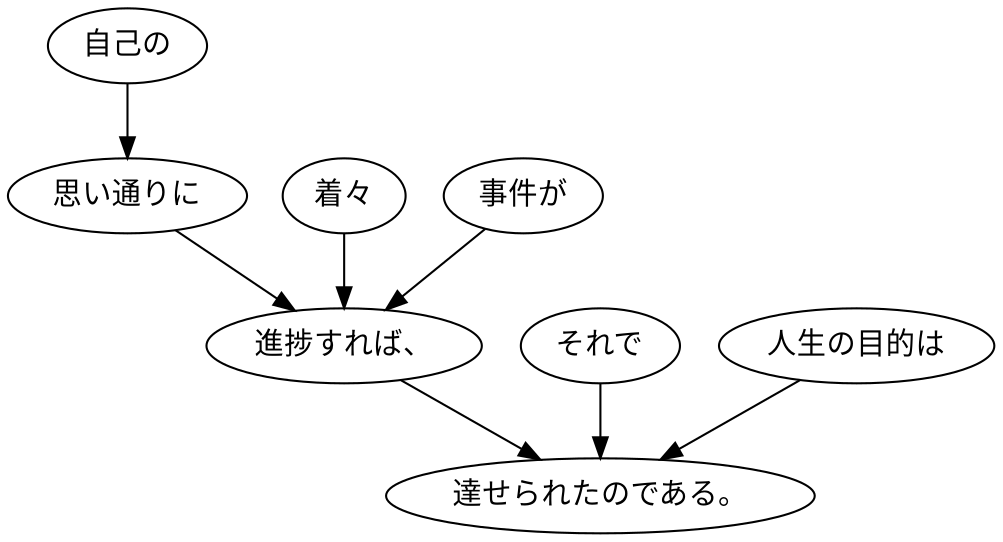 digraph graph2620 {
	node0 [label="自己の"];
	node1 [label="思い通りに"];
	node2 [label="着々"];
	node3 [label="事件が"];
	node4 [label="進捗すれば、"];
	node5 [label="それで"];
	node6 [label="人生の目的は"];
	node7 [label="達せられたのである。"];
	node0 -> node1;
	node1 -> node4;
	node2 -> node4;
	node3 -> node4;
	node4 -> node7;
	node5 -> node7;
	node6 -> node7;
}
